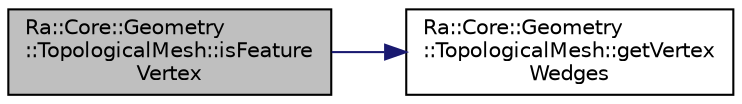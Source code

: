 digraph "Ra::Core::Geometry::TopologicalMesh::isFeatureVertex"
{
 // INTERACTIVE_SVG=YES
 // LATEX_PDF_SIZE
  edge [fontname="Helvetica",fontsize="10",labelfontname="Helvetica",labelfontsize="10"];
  node [fontname="Helvetica",fontsize="10",shape=record];
  rankdir="LR";
  Node1 [label="Ra::Core::Geometry\l::TopologicalMesh::isFeature\lVertex",height=0.2,width=0.4,color="black", fillcolor="grey75", style="filled", fontcolor="black",tooltip="true if more than one wedge arount vertex vh, false if only one wedge"];
  Node1 -> Node2 [color="midnightblue",fontsize="10",style="solid",fontname="Helvetica"];
  Node2 [label="Ra::Core::Geometry\l::TopologicalMesh::getVertex\lWedges",height=0.2,width=0.4,color="black", fillcolor="white", style="filled",URL="$classRa_1_1Core_1_1Geometry_1_1TopologicalMesh.html#a88b037b40acc05092f9e2d9371ba0c1f",tooltip=" "];
}
